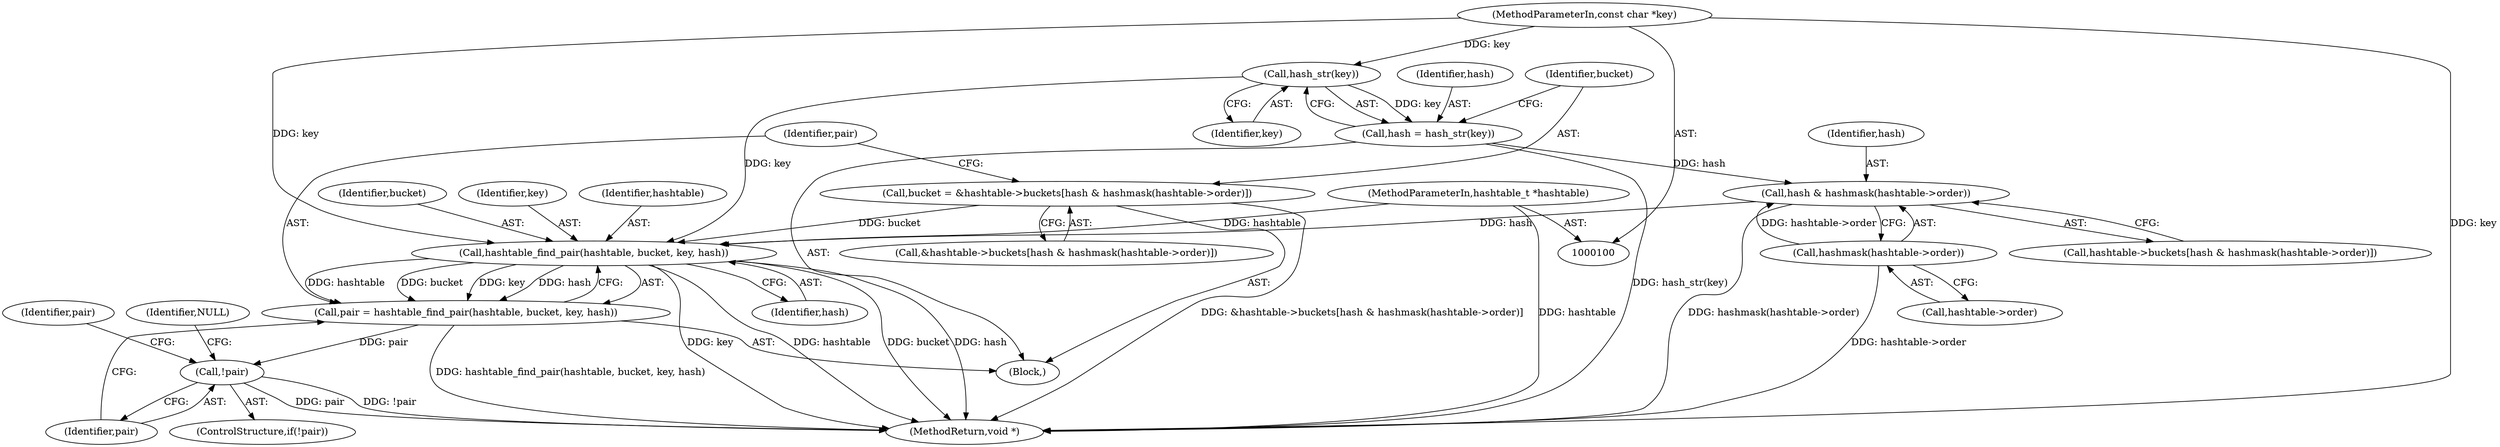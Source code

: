 digraph "0_jansson_8f80c2d83808150724d31793e6ade92749b1faa4_5@pointer" {
"1000126" [label="(Call,hashtable_find_pair(hashtable, bucket, key, hash))"];
"1000101" [label="(MethodParameterIn,hashtable_t *hashtable)"];
"1000111" [label="(Call,bucket = &hashtable->buckets[hash & hashmask(hashtable->order)])"];
"1000109" [label="(Call,hash_str(key))"];
"1000102" [label="(MethodParameterIn,const char *key)"];
"1000118" [label="(Call,hash & hashmask(hashtable->order))"];
"1000107" [label="(Call,hash = hash_str(key))"];
"1000120" [label="(Call,hashmask(hashtable->order))"];
"1000124" [label="(Call,pair = hashtable_find_pair(hashtable, bucket, key, hash))"];
"1000132" [label="(Call,!pair)"];
"1000133" [label="(Identifier,pair)"];
"1000124" [label="(Call,pair = hashtable_find_pair(hashtable, bucket, key, hash))"];
"1000114" [label="(Call,hashtable->buckets[hash & hashmask(hashtable->order)])"];
"1000128" [label="(Identifier,bucket)"];
"1000141" [label="(MethodReturn,void *)"];
"1000118" [label="(Call,hash & hashmask(hashtable->order))"];
"1000125" [label="(Identifier,pair)"];
"1000119" [label="(Identifier,hash)"];
"1000120" [label="(Call,hashmask(hashtable->order))"];
"1000110" [label="(Identifier,key)"];
"1000129" [label="(Identifier,key)"];
"1000127" [label="(Identifier,hashtable)"];
"1000108" [label="(Identifier,hash)"];
"1000126" [label="(Call,hashtable_find_pair(hashtable, bucket, key, hash))"];
"1000130" [label="(Identifier,hash)"];
"1000107" [label="(Call,hash = hash_str(key))"];
"1000135" [label="(Identifier,NULL)"];
"1000103" [label="(Block,)"];
"1000121" [label="(Call,hashtable->order)"];
"1000112" [label="(Identifier,bucket)"];
"1000111" [label="(Call,bucket = &hashtable->buckets[hash & hashmask(hashtable->order)])"];
"1000101" [label="(MethodParameterIn,hashtable_t *hashtable)"];
"1000139" [label="(Identifier,pair)"];
"1000102" [label="(MethodParameterIn,const char *key)"];
"1000113" [label="(Call,&hashtable->buckets[hash & hashmask(hashtable->order)])"];
"1000109" [label="(Call,hash_str(key))"];
"1000132" [label="(Call,!pair)"];
"1000131" [label="(ControlStructure,if(!pair))"];
"1000126" -> "1000124"  [label="AST: "];
"1000126" -> "1000130"  [label="CFG: "];
"1000127" -> "1000126"  [label="AST: "];
"1000128" -> "1000126"  [label="AST: "];
"1000129" -> "1000126"  [label="AST: "];
"1000130" -> "1000126"  [label="AST: "];
"1000124" -> "1000126"  [label="CFG: "];
"1000126" -> "1000141"  [label="DDG: key"];
"1000126" -> "1000141"  [label="DDG: hashtable"];
"1000126" -> "1000141"  [label="DDG: bucket"];
"1000126" -> "1000141"  [label="DDG: hash"];
"1000126" -> "1000124"  [label="DDG: hashtable"];
"1000126" -> "1000124"  [label="DDG: bucket"];
"1000126" -> "1000124"  [label="DDG: key"];
"1000126" -> "1000124"  [label="DDG: hash"];
"1000101" -> "1000126"  [label="DDG: hashtable"];
"1000111" -> "1000126"  [label="DDG: bucket"];
"1000109" -> "1000126"  [label="DDG: key"];
"1000102" -> "1000126"  [label="DDG: key"];
"1000118" -> "1000126"  [label="DDG: hash"];
"1000101" -> "1000100"  [label="AST: "];
"1000101" -> "1000141"  [label="DDG: hashtable"];
"1000111" -> "1000103"  [label="AST: "];
"1000111" -> "1000113"  [label="CFG: "];
"1000112" -> "1000111"  [label="AST: "];
"1000113" -> "1000111"  [label="AST: "];
"1000125" -> "1000111"  [label="CFG: "];
"1000111" -> "1000141"  [label="DDG: &hashtable->buckets[hash & hashmask(hashtable->order)]"];
"1000109" -> "1000107"  [label="AST: "];
"1000109" -> "1000110"  [label="CFG: "];
"1000110" -> "1000109"  [label="AST: "];
"1000107" -> "1000109"  [label="CFG: "];
"1000109" -> "1000107"  [label="DDG: key"];
"1000102" -> "1000109"  [label="DDG: key"];
"1000102" -> "1000100"  [label="AST: "];
"1000102" -> "1000141"  [label="DDG: key"];
"1000118" -> "1000114"  [label="AST: "];
"1000118" -> "1000120"  [label="CFG: "];
"1000119" -> "1000118"  [label="AST: "];
"1000120" -> "1000118"  [label="AST: "];
"1000114" -> "1000118"  [label="CFG: "];
"1000118" -> "1000141"  [label="DDG: hashmask(hashtable->order)"];
"1000107" -> "1000118"  [label="DDG: hash"];
"1000120" -> "1000118"  [label="DDG: hashtable->order"];
"1000107" -> "1000103"  [label="AST: "];
"1000108" -> "1000107"  [label="AST: "];
"1000112" -> "1000107"  [label="CFG: "];
"1000107" -> "1000141"  [label="DDG: hash_str(key)"];
"1000120" -> "1000121"  [label="CFG: "];
"1000121" -> "1000120"  [label="AST: "];
"1000120" -> "1000141"  [label="DDG: hashtable->order"];
"1000124" -> "1000103"  [label="AST: "];
"1000125" -> "1000124"  [label="AST: "];
"1000133" -> "1000124"  [label="CFG: "];
"1000124" -> "1000141"  [label="DDG: hashtable_find_pair(hashtable, bucket, key, hash)"];
"1000124" -> "1000132"  [label="DDG: pair"];
"1000132" -> "1000131"  [label="AST: "];
"1000132" -> "1000133"  [label="CFG: "];
"1000133" -> "1000132"  [label="AST: "];
"1000135" -> "1000132"  [label="CFG: "];
"1000139" -> "1000132"  [label="CFG: "];
"1000132" -> "1000141"  [label="DDG: !pair"];
"1000132" -> "1000141"  [label="DDG: pair"];
}
